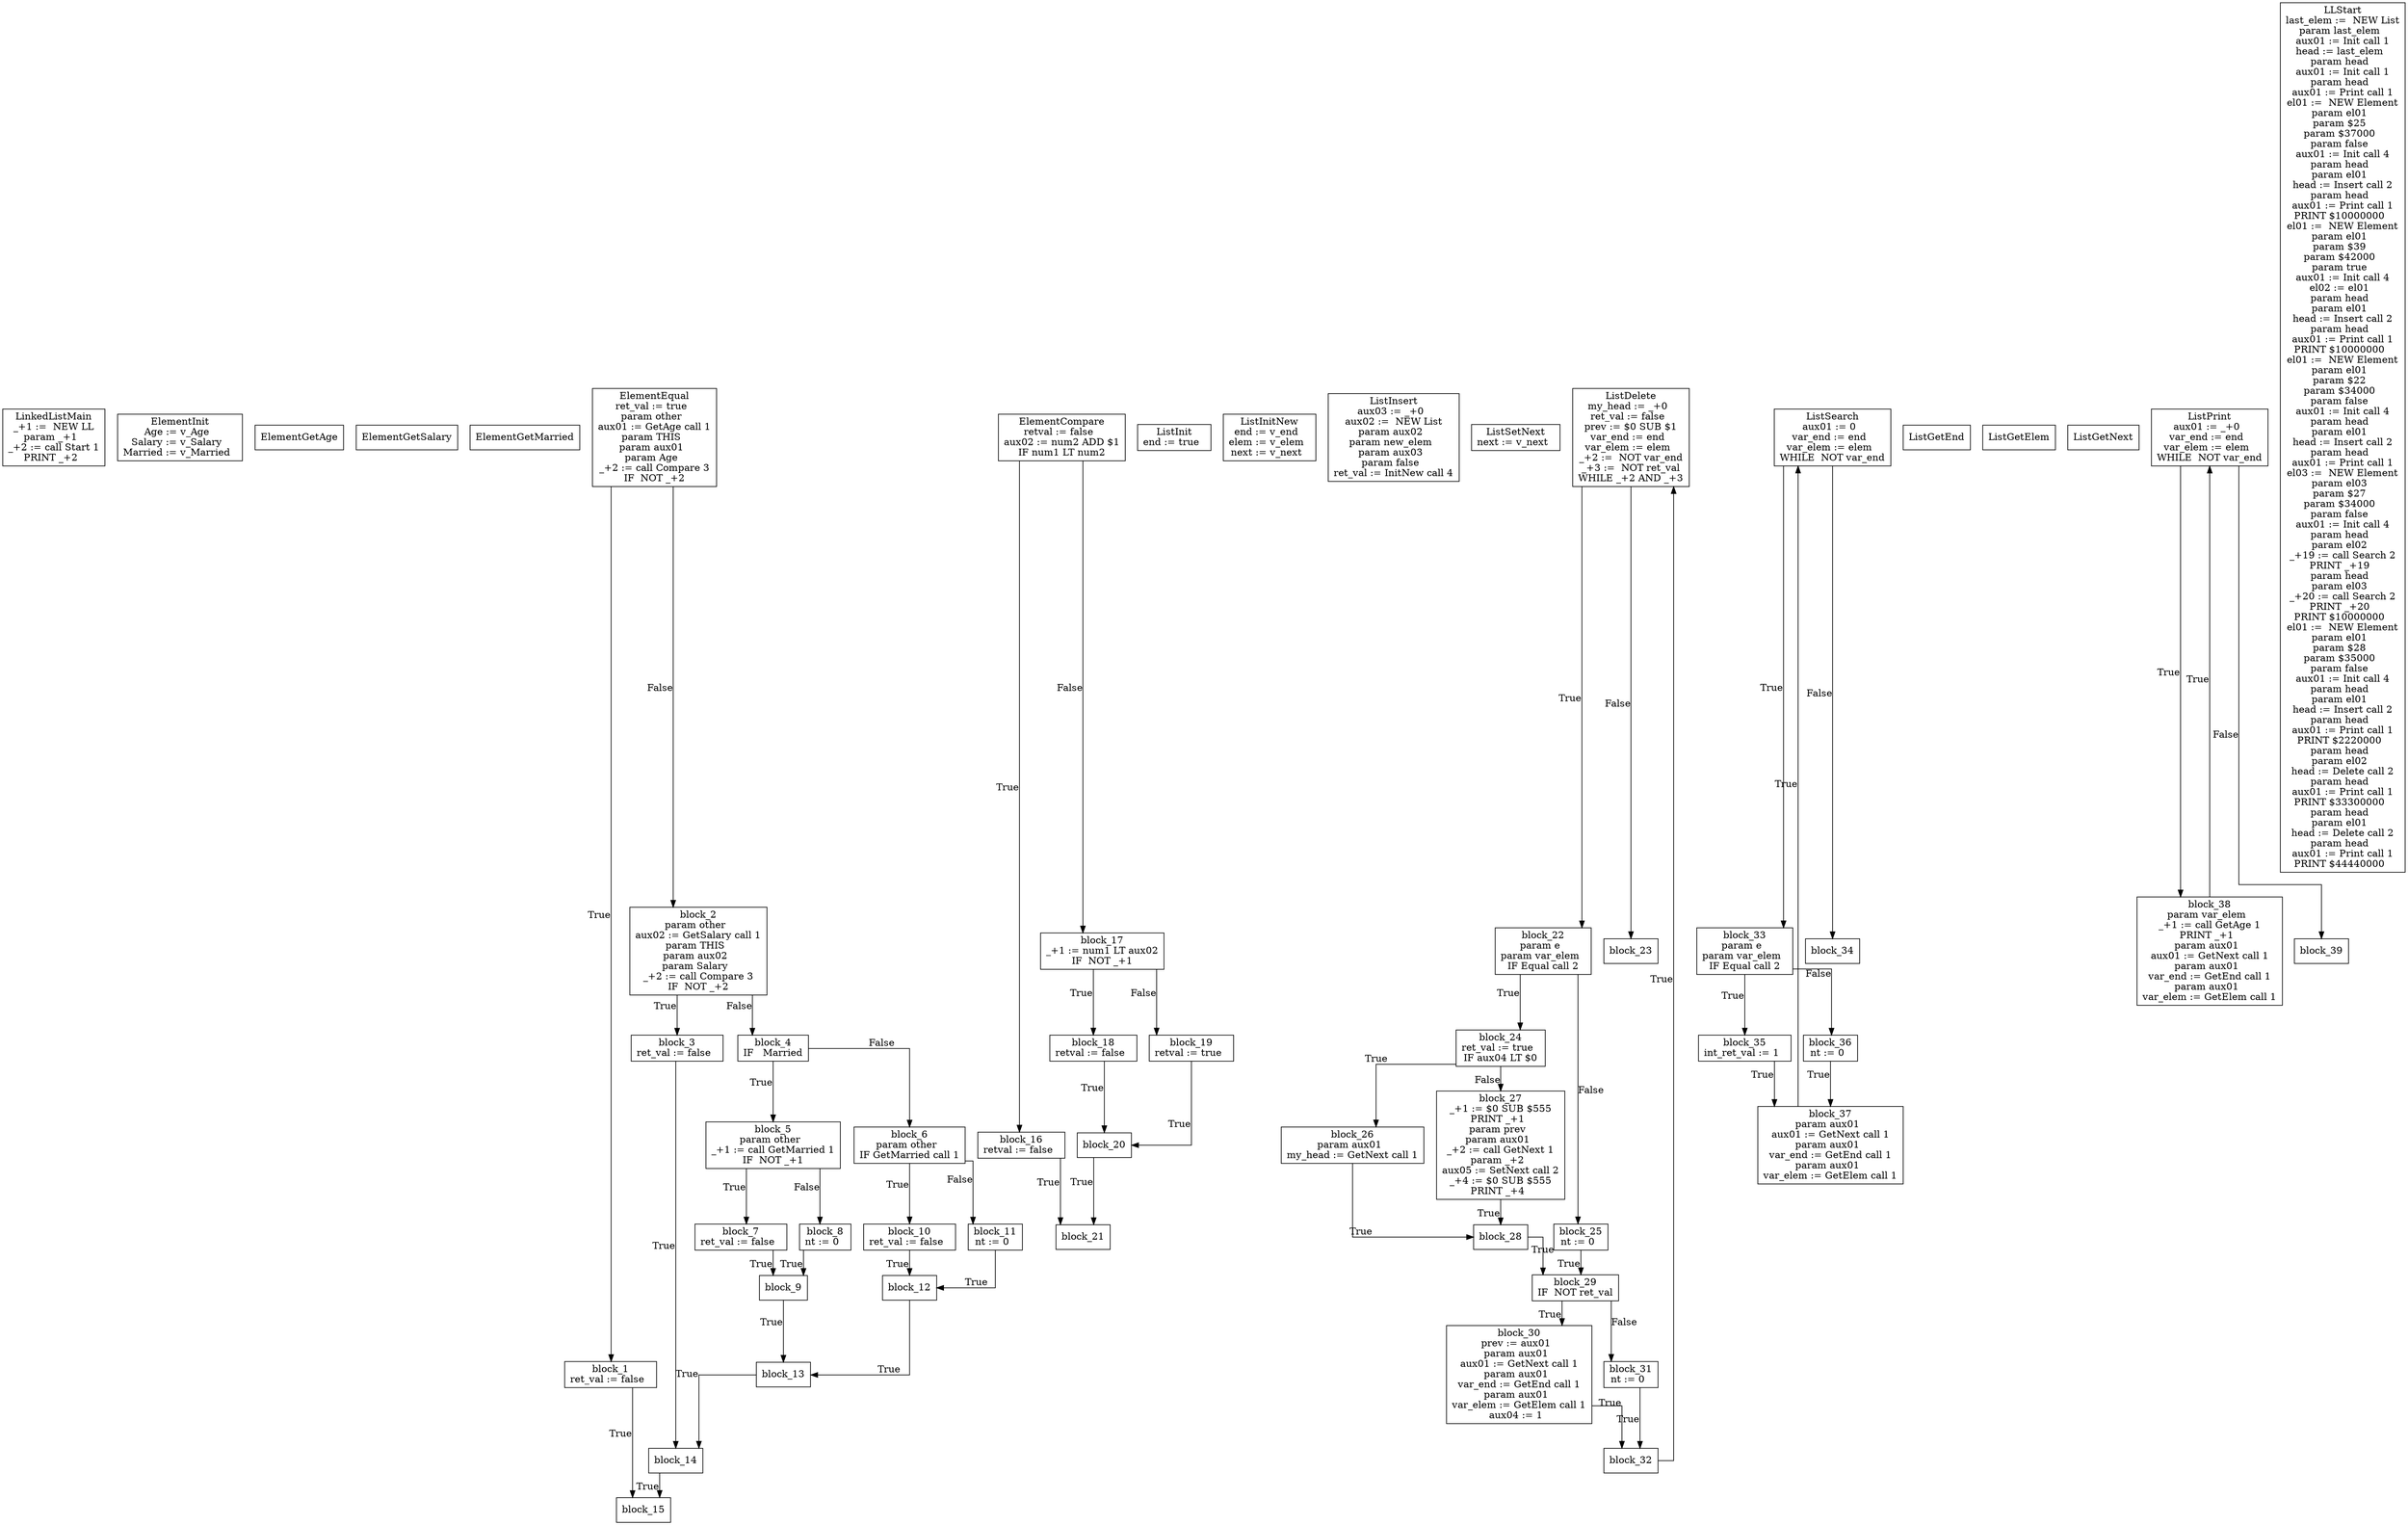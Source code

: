 digraph {
  graph [splines=ortho]
  node [shape=box]
  LinkedListMain [label="LinkedListMain\n_+1 :=  NEW LL\nparam _+1  \n_+2 := call Start 1\nPRINT _+2  \n"];
  ElementInit [label="ElementInit\nAge := v_Age  \nSalary := v_Salary  \nMarried := v_Married  \n"];
  ElementGetAge [label="ElementGetAge\n"];
  ElementGetSalary [label="ElementGetSalary\n"];
  ElementGetMarried [label="ElementGetMarried\n"];
  ElementEqual [label="ElementEqual\nret_val := true  \nparam other  \naux01 := GetAge call 1\nparam THIS  \nparam aux01  \nparam Age  \n_+2 := call Compare 3\nIF  NOT _+2\n"];
  ElementEqual -> block_1[xlabel="True"];
  block_1 [label="block_1\nret_val := false  \n"];
  block_1 -> block_15[xlabel="True"];
  block_15 [label="block_15\n"];
  ElementEqual -> block_2[xlabel="False"];
  block_2 [label="block_2\nparam other  \naux02 := GetSalary call 1\nparam THIS  \nparam aux02  \nparam Salary  \n_+2 := call Compare 3\nIF  NOT _+2\n"];
  block_2 -> block_3[xlabel="True"];
  block_3 [label="block_3\nret_val := false  \n"];
  block_3 -> block_14[xlabel="True"];
  block_14 [label="block_14\n"];
  block_14 -> block_15[xlabel="True"];
  block_2 -> block_4[xlabel="False"];
  block_4 [label="block_4\nIF   Married\n"];
  block_4 -> block_5[xlabel="True"];
  block_5 [label="block_5\nparam other  \n_+1 := call GetMarried 1\nIF  NOT _+1\n"];
  block_5 -> block_7[xlabel="True"];
  block_7 [label="block_7\nret_val := false  \n"];
  block_7 -> block_9[xlabel="True"];
  block_9 [label="block_9\n"];
  block_9 -> block_13[xlabel="True"];
  block_13 [label="block_13\n"];
  block_13 -> block_14[xlabel="True"];
  block_5 -> block_8[xlabel="False"];
  block_8 [label="block_8\nnt := 0  \n"];
  block_8 -> block_9[xlabel="True"];
  block_4 -> block_6[xlabel="False"];
  block_6 [label="block_6\nparam other  \nIF GetMarried call 1\n"];
  block_6 -> block_10[xlabel="True"];
  block_10 [label="block_10\nret_val := false  \n"];
  block_10 -> block_12[xlabel="True"];
  block_12 [label="block_12\n"];
  block_12 -> block_13[xlabel="True"];
  block_6 -> block_11[xlabel="False"];
  block_11 [label="block_11\nnt := 0  \n"];
  block_11 -> block_12[xlabel="True"];
  ElementCompare [label="ElementCompare\nretval := false  \naux02 := num2 ADD $1\nIF num1 LT num2\n"];
  ElementCompare -> block_16[xlabel="True"];
  block_16 [label="block_16\nretval := false  \n"];
  block_16 -> block_21[xlabel="True"];
  block_21 [label="block_21\n"];
  ElementCompare -> block_17[xlabel="False"];
  block_17 [label="block_17\n_+1 := num1 LT aux02\nIF  NOT _+1\n"];
  block_17 -> block_18[xlabel="True"];
  block_18 [label="block_18\nretval := false  \n"];
  block_18 -> block_20[xlabel="True"];
  block_20 [label="block_20\n"];
  block_20 -> block_21[xlabel="True"];
  block_17 -> block_19[xlabel="False"];
  block_19 [label="block_19\nretval := true  \n"];
  block_19 -> block_20[xlabel="True"];
  ListInit [label="ListInit\nend := true  \n"];
  ListInitNew [label="ListInitNew\nend := v_end  \nelem := v_elem  \nnext := v_next  \n"];
  ListInsert [label="ListInsert\naux03 := _+0  \naux02 :=  NEW List\nparam aux02  \nparam new_elem  \nparam aux03  \nparam false  \nret_val := InitNew call 4\n"];
  ListSetNext [label="ListSetNext\nnext := v_next  \n"];
  ListDelete [label="ListDelete\nmy_head := _+0  \nret_val := false  \nprev := $0 SUB $1\nvar_end := end  \nvar_elem := elem  \n_+2 :=  NOT var_end\n_+3 :=  NOT ret_val\nWHILE _+2 AND _+3\n"];
  ListDelete -> block_22[xlabel="True"];
  block_22 [label="block_22\nparam e  \nparam var_elem  \nIF Equal call 2\n"];
  block_22 -> block_24[xlabel="True"];
  block_24 [label="block_24\nret_val := true  \nIF aux04 LT $0\n"];
  block_24 -> block_26[xlabel="True"];
  block_26 [label="block_26\nparam aux01  \nmy_head := GetNext call 1\n"];
  block_26 -> block_28[xlabel="True"];
  block_28 [label="block_28\n"];
  block_28 -> block_29[xlabel="True"];
  block_29 [label="block_29\nIF  NOT ret_val\n"];
  block_29 -> block_30[xlabel="True"];
  block_30 [label="block_30\nprev := aux01  \nparam aux01  \naux01 := GetNext call 1\nparam aux01  \nvar_end := GetEnd call 1\nparam aux01  \nvar_elem := GetElem call 1\naux04 := 1  \n"];
  block_30 -> block_32[xlabel="True"];
  block_32 [label="block_32\n"];
  block_32 -> ListDelete[xlabel="True"];
  block_29 -> block_31[xlabel="False"];
  block_31 [label="block_31\nnt := 0  \n"];
  block_31 -> block_32[xlabel="True"];
  block_24 -> block_27[xlabel="False"];
  block_27 [label="block_27\n_+1 := $0 SUB $555\nPRINT _+1  \nparam prev  \nparam aux01  \n_+2 := call GetNext 1\nparam _+2  \naux05 := SetNext call 2\n_+4 := $0 SUB $555\nPRINT _+4  \n"];
  block_27 -> block_28[xlabel="True"];
  block_22 -> block_25[xlabel="False"];
  block_25 [label="block_25\nnt := 0  \n"];
  block_25 -> block_29[xlabel="True"];
  ListDelete -> block_23[xlabel="False"];
  block_23 [label="block_23\n"];
  ListSearch [label="ListSearch\naux01 := 0  \nvar_end := end  \nvar_elem := elem  \nWHILE  NOT var_end\n"];
  ListSearch -> block_33[xlabel="True"];
  block_33 [label="block_33\nparam e  \nparam var_elem  \nIF Equal call 2\n"];
  block_33 -> block_35[xlabel="True"];
  block_35 [label="block_35\nint_ret_val := 1  \n"];
  block_35 -> block_37[xlabel="True"];
  block_37 [label="block_37\nparam aux01  \naux01 := GetNext call 1\nparam aux01  \nvar_end := GetEnd call 1\nparam aux01  \nvar_elem := GetElem call 1\n"];
  block_37 -> ListSearch[xlabel="True"];
  block_33 -> block_36[xlabel="False"];
  block_36 [label="block_36\nnt := 0  \n"];
  block_36 -> block_37[xlabel="True"];
  ListSearch -> block_34[xlabel="False"];
  block_34 [label="block_34\n"];
  ListGetEnd [label="ListGetEnd\n"];
  ListGetElem [label="ListGetElem\n"];
  ListGetNext [label="ListGetNext\n"];
  ListPrint [label="ListPrint\naux01 := _+0  \nvar_end := end  \nvar_elem := elem  \nWHILE  NOT var_end\n"];
  ListPrint -> block_38[xlabel="True"];
  block_38 [label="block_38\nparam var_elem  \n_+1 := call GetAge 1\nPRINT _+1  \nparam aux01  \naux01 := GetNext call 1\nparam aux01  \nvar_end := GetEnd call 1\nparam aux01  \nvar_elem := GetElem call 1\n"];
  block_38 -> ListPrint[xlabel="True"];
  ListPrint -> block_39[xlabel="False"];
  block_39 [label="block_39\n"];
  LLStart [label="LLStart\nlast_elem :=  NEW List\nparam last_elem  \naux01 := Init call 1\nhead := last_elem  \nparam head  \naux01 := Init call 1\nparam head  \naux01 := Print call 1\nel01 :=  NEW Element\nparam el01  \nparam $25  \nparam $37000  \nparam false  \naux01 := Init call 4\nparam head  \nparam el01  \nhead := Insert call 2\nparam head  \naux01 := Print call 1\nPRINT $10000000  \nel01 :=  NEW Element\nparam el01  \nparam $39  \nparam $42000  \nparam true  \naux01 := Init call 4\nel02 := el01  \nparam head  \nparam el01  \nhead := Insert call 2\nparam head  \naux01 := Print call 1\nPRINT $10000000  \nel01 :=  NEW Element\nparam el01  \nparam $22  \nparam $34000  \nparam false  \naux01 := Init call 4\nparam head  \nparam el01  \nhead := Insert call 2\nparam head  \naux01 := Print call 1\nel03 :=  NEW Element\nparam el03  \nparam $27  \nparam $34000  \nparam false  \naux01 := Init call 4\nparam head  \nparam el02  \n_+19 := call Search 2\nPRINT _+19  \nparam head  \nparam el03  \n_+20 := call Search 2\nPRINT _+20  \nPRINT $10000000  \nel01 :=  NEW Element\nparam el01  \nparam $28  \nparam $35000  \nparam false  \naux01 := Init call 4\nparam head  \nparam el01  \nhead := Insert call 2\nparam head  \naux01 := Print call 1\nPRINT $2220000  \nparam head  \nparam el02  \nhead := Delete call 2\nparam head  \naux01 := Print call 1\nPRINT $33300000  \nparam head  \nparam el01  \nhead := Delete call 2\nparam head  \naux01 := Print call 1\nPRINT $44440000  \n"];
}